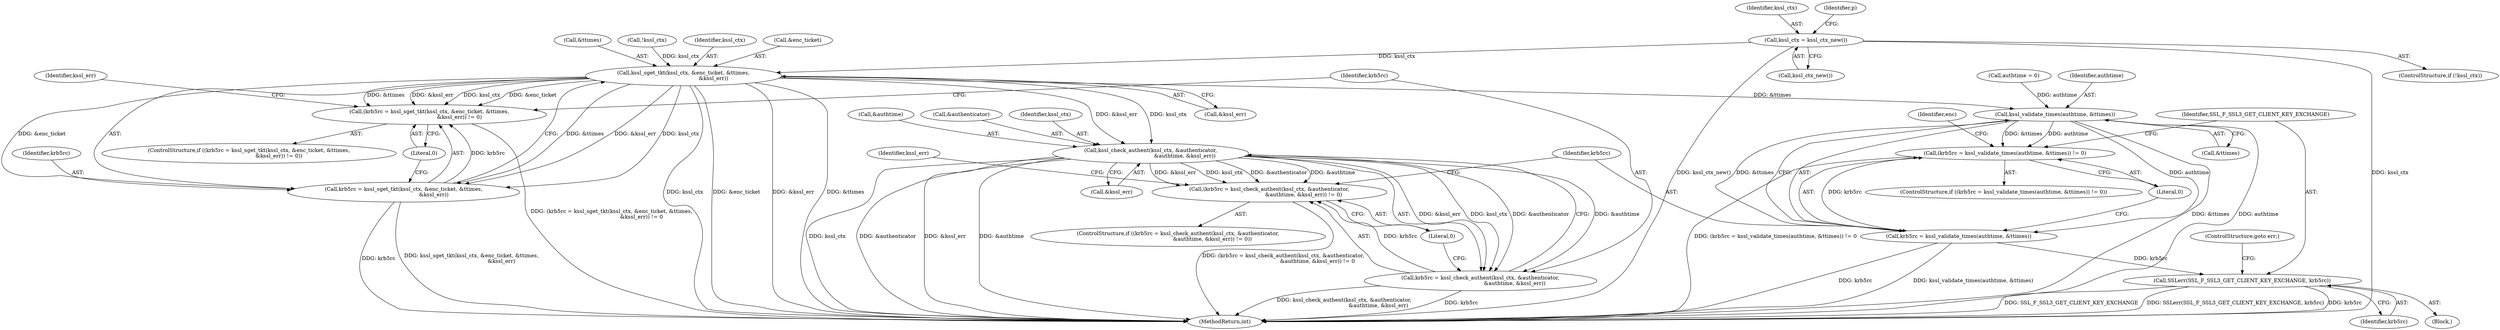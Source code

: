 digraph "0_openssl_3c66a669dfc7b3792f7af0758ea26fe8502ce70c@pointer" {
"1000844" [label="(Call,kssl_ctx = kssl_ctx_new())"];
"1000980" [label="(Call,kssl_sget_tkt(kssl_ctx, &enc_ticket, &ttimes,\n                                    &kssl_err))"];
"1000977" [label="(Call,(krb5rc = kssl_sget_tkt(kssl_ctx, &enc_ticket, &ttimes,\n                                    &kssl_err)) != 0)"];
"1000978" [label="(Call,krb5rc = kssl_sget_tkt(kssl_ctx, &enc_ticket, &ttimes,\n                                    &kssl_err))"];
"1001007" [label="(Call,kssl_check_authent(kssl_ctx, &authenticator,\n                                         &authtime, &kssl_err))"];
"1001004" [label="(Call,(krb5rc = kssl_check_authent(kssl_ctx, &authenticator,\n                                         &authtime, &kssl_err)) != 0)"];
"1001005" [label="(Call,krb5rc = kssl_check_authent(kssl_ctx, &authenticator,\n                                         &authtime, &kssl_err))"];
"1001034" [label="(Call,kssl_validate_times(authtime, &ttimes))"];
"1001031" [label="(Call,(krb5rc = kssl_validate_times(authtime, &ttimes)) != 0)"];
"1001032" [label="(Call,krb5rc = kssl_validate_times(authtime, &ttimes))"];
"1001040" [label="(Call,SSLerr(SSL_F_SSL3_GET_CLIENT_KEY_EXCHANGE, krb5rc))"];
"1000984" [label="(Call,&ttimes)"];
"1000979" [label="(Identifier,krb5rc)"];
"1000978" [label="(Call,krb5rc = kssl_sget_tkt(kssl_ctx, &enc_ticket, &ttimes,\n                                    &kssl_err))"];
"1000976" [label="(ControlStructure,if ((krb5rc = kssl_sget_tkt(kssl_ctx, &enc_ticket, &ttimes,\n                                    &kssl_err)) != 0))"];
"1001008" [label="(Identifier,kssl_ctx)"];
"1001035" [label="(Identifier,authtime)"];
"1001020" [label="(Identifier,kssl_err)"];
"1000830" [label="(Call,authtime = 0)"];
"1000841" [label="(ControlStructure,if (!kssl_ctx))"];
"1001007" [label="(Call,kssl_check_authent(kssl_ctx, &authenticator,\n                                         &authtime, &kssl_err))"];
"1001039" [label="(Block,)"];
"1001015" [label="(Literal,0)"];
"1000845" [label="(Identifier,kssl_ctx)"];
"1001011" [label="(Call,&authtime)"];
"1001003" [label="(ControlStructure,if ((krb5rc = kssl_check_authent(kssl_ctx, &authenticator,\n                                         &authtime, &kssl_err)) != 0))"];
"1001034" [label="(Call,kssl_validate_times(authtime, &ttimes))"];
"1001033" [label="(Identifier,krb5rc)"];
"1001041" [label="(Identifier,SSL_F_SSL3_GET_CLIENT_KEY_EXCHANGE)"];
"1000846" [label="(Call,kssl_ctx_new())"];
"1000842" [label="(Call,!kssl_ctx)"];
"1001005" [label="(Call,krb5rc = kssl_check_authent(kssl_ctx, &authenticator,\n                                         &authtime, &kssl_err))"];
"1002163" [label="(MethodReturn,int)"];
"1001009" [label="(Call,&authenticator)"];
"1001013" [label="(Call,&kssl_err)"];
"1001004" [label="(Call,(krb5rc = kssl_check_authent(kssl_ctx, &authenticator,\n                                         &authtime, &kssl_err)) != 0)"];
"1001040" [label="(Call,SSLerr(SSL_F_SSL3_GET_CLIENT_KEY_EXCHANGE, krb5rc))"];
"1001031" [label="(Call,(krb5rc = kssl_validate_times(authtime, &ttimes)) != 0)"];
"1001030" [label="(ControlStructure,if ((krb5rc = kssl_validate_times(authtime, &ttimes)) != 0))"];
"1000980" [label="(Call,kssl_sget_tkt(kssl_ctx, &enc_ticket, &ttimes,\n                                    &kssl_err))"];
"1001043" [label="(ControlStructure,goto err;)"];
"1000986" [label="(Call,&kssl_err)"];
"1001038" [label="(Literal,0)"];
"1000844" [label="(Call,kssl_ctx = kssl_ctx_new())"];
"1001006" [label="(Identifier,krb5rc)"];
"1000977" [label="(Call,(krb5rc = kssl_sget_tkt(kssl_ctx, &enc_ticket, &ttimes,\n                                    &kssl_err)) != 0)"];
"1000981" [label="(Identifier,kssl_ctx)"];
"1000848" [label="(Identifier,p)"];
"1000982" [label="(Call,&enc_ticket)"];
"1001032" [label="(Call,krb5rc = kssl_validate_times(authtime, &ttimes))"];
"1000993" [label="(Identifier,kssl_err)"];
"1001042" [label="(Identifier,krb5rc)"];
"1001047" [label="(Identifier,enc)"];
"1000988" [label="(Literal,0)"];
"1001036" [label="(Call,&ttimes)"];
"1000844" -> "1000841"  [label="AST: "];
"1000844" -> "1000846"  [label="CFG: "];
"1000845" -> "1000844"  [label="AST: "];
"1000846" -> "1000844"  [label="AST: "];
"1000848" -> "1000844"  [label="CFG: "];
"1000844" -> "1002163"  [label="DDG: kssl_ctx_new()"];
"1000844" -> "1002163"  [label="DDG: kssl_ctx"];
"1000844" -> "1000980"  [label="DDG: kssl_ctx"];
"1000980" -> "1000978"  [label="AST: "];
"1000980" -> "1000986"  [label="CFG: "];
"1000981" -> "1000980"  [label="AST: "];
"1000982" -> "1000980"  [label="AST: "];
"1000984" -> "1000980"  [label="AST: "];
"1000986" -> "1000980"  [label="AST: "];
"1000978" -> "1000980"  [label="CFG: "];
"1000980" -> "1002163"  [label="DDG: &ttimes"];
"1000980" -> "1002163"  [label="DDG: kssl_ctx"];
"1000980" -> "1002163"  [label="DDG: &enc_ticket"];
"1000980" -> "1002163"  [label="DDG: &kssl_err"];
"1000980" -> "1000977"  [label="DDG: kssl_ctx"];
"1000980" -> "1000977"  [label="DDG: &enc_ticket"];
"1000980" -> "1000977"  [label="DDG: &ttimes"];
"1000980" -> "1000977"  [label="DDG: &kssl_err"];
"1000980" -> "1000978"  [label="DDG: kssl_ctx"];
"1000980" -> "1000978"  [label="DDG: &enc_ticket"];
"1000980" -> "1000978"  [label="DDG: &ttimes"];
"1000980" -> "1000978"  [label="DDG: &kssl_err"];
"1000842" -> "1000980"  [label="DDG: kssl_ctx"];
"1000980" -> "1001007"  [label="DDG: kssl_ctx"];
"1000980" -> "1001007"  [label="DDG: &kssl_err"];
"1000980" -> "1001034"  [label="DDG: &ttimes"];
"1000977" -> "1000976"  [label="AST: "];
"1000977" -> "1000988"  [label="CFG: "];
"1000978" -> "1000977"  [label="AST: "];
"1000988" -> "1000977"  [label="AST: "];
"1000993" -> "1000977"  [label="CFG: "];
"1001006" -> "1000977"  [label="CFG: "];
"1000977" -> "1002163"  [label="DDG: (krb5rc = kssl_sget_tkt(kssl_ctx, &enc_ticket, &ttimes,\n                                    &kssl_err)) != 0"];
"1000978" -> "1000977"  [label="DDG: krb5rc"];
"1000979" -> "1000978"  [label="AST: "];
"1000988" -> "1000978"  [label="CFG: "];
"1000978" -> "1002163"  [label="DDG: krb5rc"];
"1000978" -> "1002163"  [label="DDG: kssl_sget_tkt(kssl_ctx, &enc_ticket, &ttimes,\n                                    &kssl_err)"];
"1001007" -> "1001005"  [label="AST: "];
"1001007" -> "1001013"  [label="CFG: "];
"1001008" -> "1001007"  [label="AST: "];
"1001009" -> "1001007"  [label="AST: "];
"1001011" -> "1001007"  [label="AST: "];
"1001013" -> "1001007"  [label="AST: "];
"1001005" -> "1001007"  [label="CFG: "];
"1001007" -> "1002163"  [label="DDG: kssl_ctx"];
"1001007" -> "1002163"  [label="DDG: &authenticator"];
"1001007" -> "1002163"  [label="DDG: &kssl_err"];
"1001007" -> "1002163"  [label="DDG: &authtime"];
"1001007" -> "1001004"  [label="DDG: kssl_ctx"];
"1001007" -> "1001004"  [label="DDG: &authenticator"];
"1001007" -> "1001004"  [label="DDG: &authtime"];
"1001007" -> "1001004"  [label="DDG: &kssl_err"];
"1001007" -> "1001005"  [label="DDG: kssl_ctx"];
"1001007" -> "1001005"  [label="DDG: &authenticator"];
"1001007" -> "1001005"  [label="DDG: &authtime"];
"1001007" -> "1001005"  [label="DDG: &kssl_err"];
"1001004" -> "1001003"  [label="AST: "];
"1001004" -> "1001015"  [label="CFG: "];
"1001005" -> "1001004"  [label="AST: "];
"1001015" -> "1001004"  [label="AST: "];
"1001020" -> "1001004"  [label="CFG: "];
"1001033" -> "1001004"  [label="CFG: "];
"1001004" -> "1002163"  [label="DDG: (krb5rc = kssl_check_authent(kssl_ctx, &authenticator,\n                                         &authtime, &kssl_err)) != 0"];
"1001005" -> "1001004"  [label="DDG: krb5rc"];
"1001006" -> "1001005"  [label="AST: "];
"1001015" -> "1001005"  [label="CFG: "];
"1001005" -> "1002163"  [label="DDG: kssl_check_authent(kssl_ctx, &authenticator,\n                                         &authtime, &kssl_err)"];
"1001005" -> "1002163"  [label="DDG: krb5rc"];
"1001034" -> "1001032"  [label="AST: "];
"1001034" -> "1001036"  [label="CFG: "];
"1001035" -> "1001034"  [label="AST: "];
"1001036" -> "1001034"  [label="AST: "];
"1001032" -> "1001034"  [label="CFG: "];
"1001034" -> "1002163"  [label="DDG: &ttimes"];
"1001034" -> "1002163"  [label="DDG: authtime"];
"1001034" -> "1001031"  [label="DDG: authtime"];
"1001034" -> "1001031"  [label="DDG: &ttimes"];
"1001034" -> "1001032"  [label="DDG: authtime"];
"1001034" -> "1001032"  [label="DDG: &ttimes"];
"1000830" -> "1001034"  [label="DDG: authtime"];
"1001031" -> "1001030"  [label="AST: "];
"1001031" -> "1001038"  [label="CFG: "];
"1001032" -> "1001031"  [label="AST: "];
"1001038" -> "1001031"  [label="AST: "];
"1001041" -> "1001031"  [label="CFG: "];
"1001047" -> "1001031"  [label="CFG: "];
"1001031" -> "1002163"  [label="DDG: (krb5rc = kssl_validate_times(authtime, &ttimes)) != 0"];
"1001032" -> "1001031"  [label="DDG: krb5rc"];
"1001033" -> "1001032"  [label="AST: "];
"1001038" -> "1001032"  [label="CFG: "];
"1001032" -> "1002163"  [label="DDG: krb5rc"];
"1001032" -> "1002163"  [label="DDG: kssl_validate_times(authtime, &ttimes)"];
"1001032" -> "1001040"  [label="DDG: krb5rc"];
"1001040" -> "1001039"  [label="AST: "];
"1001040" -> "1001042"  [label="CFG: "];
"1001041" -> "1001040"  [label="AST: "];
"1001042" -> "1001040"  [label="AST: "];
"1001043" -> "1001040"  [label="CFG: "];
"1001040" -> "1002163"  [label="DDG: SSL_F_SSL3_GET_CLIENT_KEY_EXCHANGE"];
"1001040" -> "1002163"  [label="DDG: SSLerr(SSL_F_SSL3_GET_CLIENT_KEY_EXCHANGE, krb5rc)"];
"1001040" -> "1002163"  [label="DDG: krb5rc"];
}
